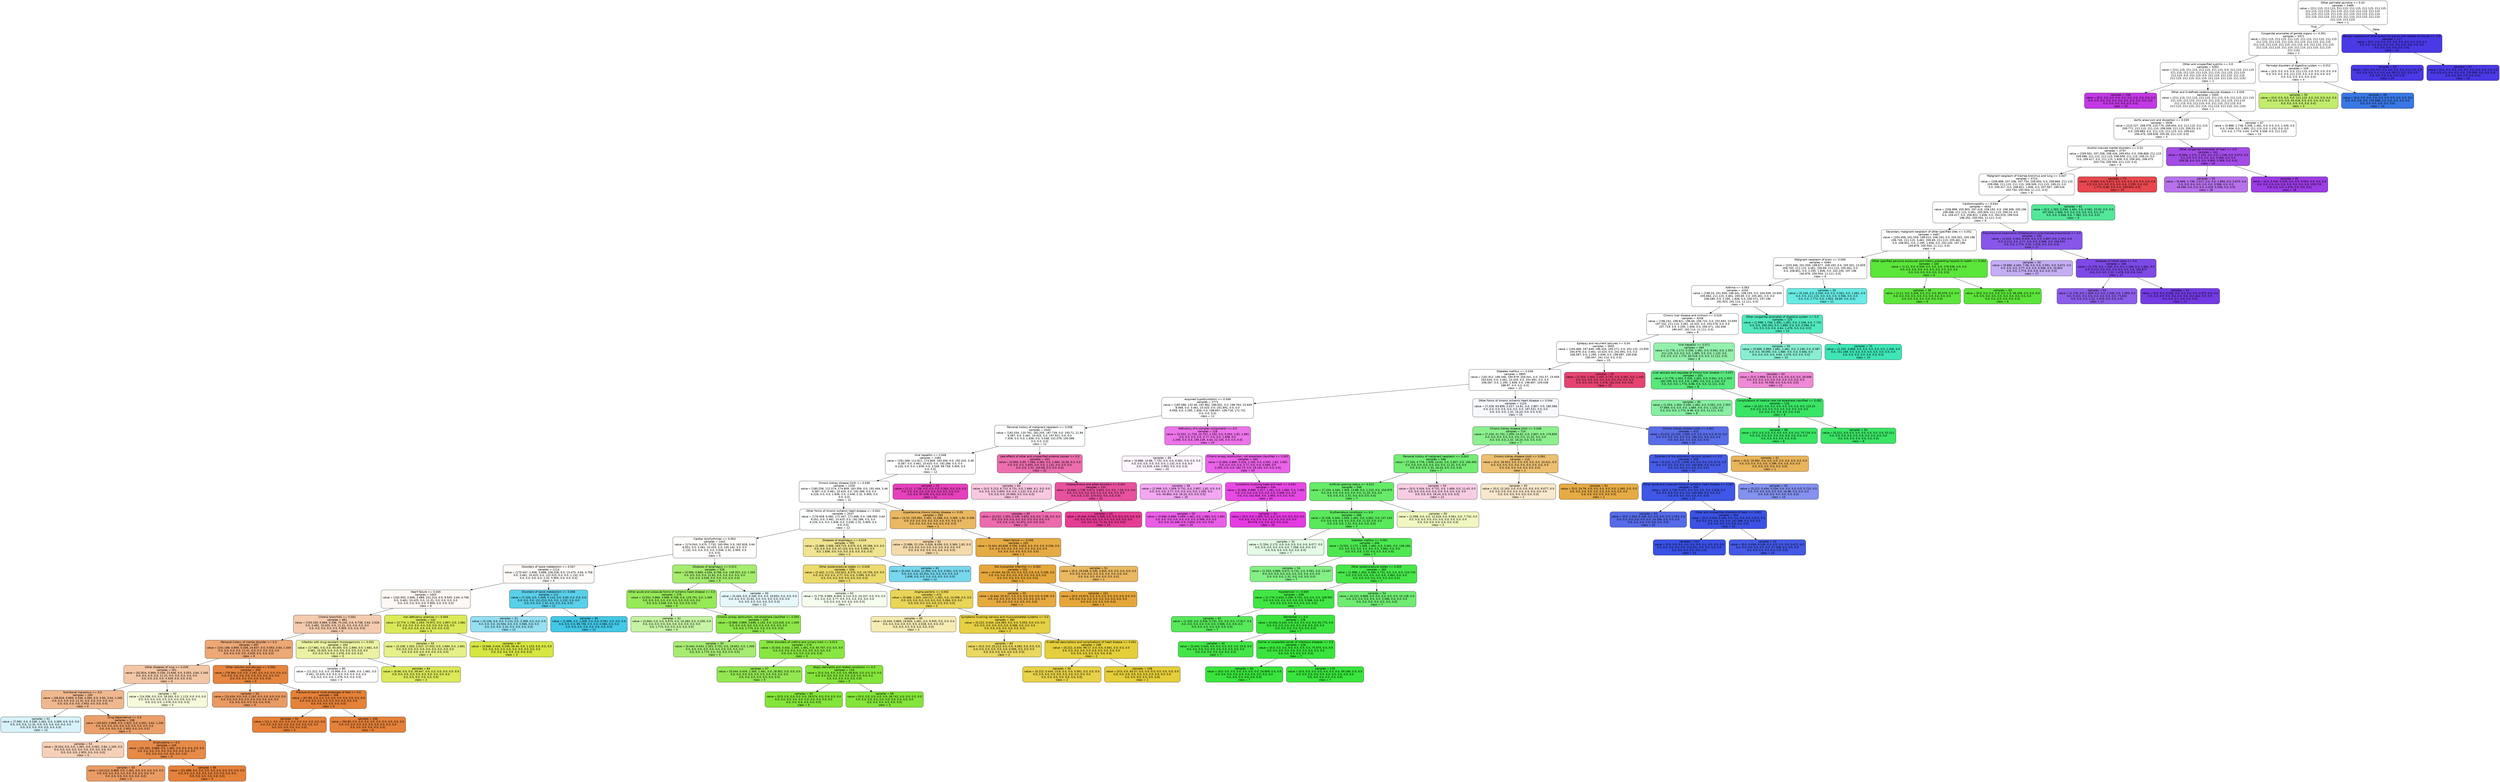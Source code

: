 digraph Tree {
node [shape=box, style="filled, rounded", color="black", fontname=helvetica] ;
edge [fontname=helvetica] ;
0 [label="Other perinatal jaundice <= 0.43\nsamples = 5489\nvalue = [211.115, 211.115, 211.115, 211.115, 211.115, 211.115\n211.115, 211.115, 211.115, 211.115, 211.115, 211.115\n211.115, 211.115, 211.115, 211.115, 211.115, 211.115\n211.115, 211.115, 211.115, 211.115, 211.115, 211.115\n211.115, 211.115]\nclass = 1", fillcolor="#ffffff"] ;
1 [label="Congenital anomalies of genital organs <= 0.001\nsamples = 5372\nvalue = [211.115, 211.115, 211.115, 211.115, 211.115, 211.115\n211.115, 211.115, 211.115, 211.115, 211.115, 211.115\n211.115, 211.115, 211.115, 211.115, 0.0, 211.115, 211.115\n211.115, 211.115, 211.115, 211.115, 211.115, 211.115\n211.115]\nclass = 1", fillcolor="#ffffff"] ;
0 -> 1 [labeldistance=2.5, labelangle=45, headlabel="True"] ;
2 [label="Other and unspecified syphilis <= 0.0\nsamples = 5263\nvalue = [211.115, 211.115, 211.115, 211.115, 0.0, 211.115, 211.115\n211.115, 211.115, 211.115, 211.115, 211.115, 211.115\n211.115, 0.0, 211.115, 0.0, 211.115, 211.115, 211.115\n211.115, 211.115, 211.115, 211.115, 211.115, 211.115]\nclass = 1", fillcolor="#ffffff"] ;
1 -> 2 ;
3 [label="samples = 258\nvalue = [0.0, 0.0, 0.0, 0.0, 0.0, 0.0, 0.0, 0.0, 0.0, 0.0\n0.0, 0.0, 0.0, 0.0, 0.0, 0.0, 0.0, 0.0, 0.0, 211.115\n0.0, 0.0, 0.0, 0.0, 0.0, 0.0]\nclass = 19", fillcolor="#c339e5"] ;
2 -> 3 ;
4 [label="Other and ill-defined cerebrovascular disease <= 0.026\nsamples = 5005\nvalue = [211.115, 211.115, 211.115, 211.115, 0.0, 211.115, 211.115\n211.115, 211.115, 211.115, 211.115, 211.115, 211.115\n211.115, 0.0, 211.115, 0.0, 211.115, 211.115, 0.0\n211.115, 211.115, 211.115, 211.115, 211.115, 211.115]\nclass = 1", fillcolor="#ffffff"] ;
2 -> 4 ;
5 [label="Aortic aneurysm and dissection <= 0.039\nsamples = 4938\nvalue = [210.227, 209.378, 210.779, 209.654, 0.0, 211.115, 211.115\n209.771, 211.115, 211.115, 208.509, 211.115, 209.23, 0.0\n0.0, 209.983, 0.0, 211.115, 211.115, 0.0, 209.341\n206.475, 209.639, 205.56, 211.115, 0.0]\nclass = 5", fillcolor="#ffffff"] ;
4 -> 5 ;
6 [label="Alcohol-induced mental disorders <= 0.02\nsamples = 4797\nvalue = [209.561, 207.206, 208.426, 209.654, 0.0, 208.869, 211.115\n209.098, 211.115, 211.115, 208.509, 211.115, 209.23, 0.0\n0.0, 209.417, 0.0, 211.115, 1.836, 0.0, 209.341, 206.475\n203.734, 200.004, 211.115, 0.0]\nclass = 8", fillcolor="#ffffff"] ;
5 -> 6 ;
7 [label="Malignant neoplasm of trachea bronchus and lung <= 0.047\nsamples = 4724\nvalue = [206.898, 207.206, 207.754, 209.654, 0.0, 208.869, 211.115\n209.098, 211.115, 211.115, 208.509, 211.115, 209.23, 0.0\n0.0, 209.417, 0.0, 208.821, 1.836, 0.0, 207.567, 199.516\n203.734, 200.004, 11.111, 0.0]\nclass = 8", fillcolor="#ffffff"] ;
6 -> 7 ;
8 [label="Cardiomyopathy <= 0.044\nsamples = 4643\nvalue = [206.898, 205.903, 207.418, 208.193, 0.0, 208.308, 200.196\n209.098, 211.115, 3.461, 205.903, 211.115, 209.23, 0.0\n0.0, 209.417, 0.0, 208.821, 1.836, 0.0, 204.019, 199.516\n196.352, 200.004, 11.111, 0.0]\nclass = 8", fillcolor="#ffffff"] ;
7 -> 8 ;
9 [label="Secondary malignant neoplasm of other specified sites <= 0.052\nsamples = 4487\nvalue = [204.456, 201.559, 199.013, 208.193, 0.0, 205.501, 200.196\n206.745, 211.115, 3.461, 200.69, 211.115, 205.461, 0.0\n0.0, 208.851, 0.0, 2.295, 1.836, 0.0, 202.245, 197.196\n194.876, 200.004, 11.111, 0.0]\nclass = 8", fillcolor="#ffffff"] ;
8 -> 9 ;
10 [label="Malignant neoplasm of brain <= 0.006\nsamples = 4384\nvalue = [203.346, 201.559, 198.677, 208.193, 0.0, 205.501, 23.659\n206.745, 211.115, 3.461, 200.69, 211.115, 205.461, 0.0\n0.0, 208.851, 0.0, 2.295, 1.836, 0.0, 202.245, 197.196\n194.876, 200.004, 11.111, 0.0]\nclass = 8", fillcolor="#ffffff"] ;
9 -> 10 ;
11 [label="Asthma <= 0.063\nsamples = 4334\nvalue = [198.24, 201.559, 198.341, 208.193, 0.0, 204.939, 23.659\n205.064, 211.115, 3.461, 200.69, 0.0, 205.461, 0.0, 0.0\n208.285, 0.0, 2.295, 1.836, 0.0, 200.471, 197.196\n191.923, 161.114, 11.111, 0.0]\nclass = 8", fillcolor="#ffffff"] ;
10 -> 11 ;
12 [label="Chronic liver disease and cirrhosis <= 0.029\nsamples = 4209\nvalue = [196.242, 199.821, 196.66, 206.732, 0.0, 202.693, 23.659\n197.332, 211.115, 3.461, 10.425, 0.0, 203.576, 0.0, 0.0\n207.719, 0.0, 2.295, 1.836, 0.0, 200.471, 192.556\n190.447, 161.114, 11.111, 0.0]\nclass = 8", fillcolor="#ffffff"] ;
11 -> 12 ;
13 [label="Epilepsy and recurrent seizures <= 0.04\nsamples = 3945\nvalue = [194.466, 197.649, 196.324, 205.271, 0.0, 202.132, 23.659\n194.979, 0.0, 3.461, 10.425, 0.0, 201.691, 0.0, 0.0\n206.587, 0.0, 2.295, 1.836, 0.0, 198.697, 109.038\n190.447, 161.114, 0.0, 0.0]\nclass = 15", fillcolor="#ffffff"] ;
12 -> 13 ;
14 [label="Diabetes mellitus <= 0.049\nsamples = 3895\nvalue = [192.912, 196.346, 194.979, 204.541, 0.0, 201.57, 23.659\n193.634, 0.0, 3.461, 10.425, 0.0, 201.691, 0.0, 0.0\n206.587, 0.0, 2.295, 1.836, 0.0, 198.697, 109.038\n188.97, 0.0, 0.0, 0.0]\nclass = 15", fillcolor="#ffffff"] ;
13 -> 14 ;
15 [label="Acquired hypothyroidism <= 0.048\nsamples = 2771\nvalue = [185.586, 132.49, 192.962, 189.931, 0.0, 198.763, 23.659\n8.068, 0.0, 3.461, 10.425, 0.0, 201.691, 0.0, 0.0\n9.056, 0.0, 2.295, 1.836, 0.0, 198.697, 106.718, 172.731\n0.0, 0.0, 0.0]\nclass = 12", fillcolor="#ffffff"] ;
14 -> 15 ;
16 [label="Personal history of malignant neoplasm <= 0.058\nsamples = 2545\nvalue = [182.034, 120.761, 182.205, 187.739, 0.0, 193.71, 21.84\n6.387, 0.0, 3.461, 10.425, 0.0, 197.921, 0.0, 0.0\n7.358, 0.0, 0.0, 1.836, 0.0, 3.548, 102.078, 150.586\n0.0, 0.0, 0.0]\nclass = 12", fillcolor="#feffff"] ;
15 -> 16 ;
17 [label="Viral hepatitis <= 0.048\nsamples = 2382\nvalue = [181.368, 113.811, 174.809, 183.356, 0.0, 192.025, 5.46\n6.387, 0.0, 3.461, 10.425, 0.0, 192.266, 0.0, 0.0\n6.226, 0.0, 0.0, 1.836, 0.0, 3.548, 99.758, 5.905, 0.0\n0.0, 0.0]\nclass = 12", fillcolor="#ffffff"] ;
16 -> 17 ;
18 [label="Chronic kidney disease (ckd) <= 0.036\nsamples = 2330\nvalue = [180.258, 112.074, 174.809, 183.356, 0.0, 191.464, 5.46\n6.387, 0.0, 3.461, 10.425, 0.0, 192.266, 0.0, 0.0\n6.226, 0.0, 0.0, 1.836, 0.0, 3.548, 2.32, 5.905, 0.0\n0.0, 0.0]\nclass = 12", fillcolor="#ffffff"] ;
17 -> 18 ;
19 [label="Other forms of chronic ischemic heart disease <= 0.042\nsamples = 2037\nvalue = [176.928, 6.082, 171.447, 171.668, 0.0, 188.095, 3.64\n6.051, 0.0, 3.461, 10.425, 0.0, 192.266, 0.0, 0.0\n6.226, 0.0, 0.0, 1.836, 0.0, 3.548, 2.32, 5.905, 0.0\n0.0, 0.0]\nclass = 12", fillcolor="#feffff"] ;
18 -> 19 ;
20 [label="Cardiac dysrhythmias <= 0.063\nsamples = 1442\nvalue = [174.043, 3.475, 7.732, 165.094, 0.0, 162.828, 3.64\n6.051, 0.0, 3.461, 10.425, 0.0, 145.142, 0.0, 0.0\n1.132, 0.0, 0.0, 0.0, 0.0, 3.548, 2.32, 5.905, 0.0\n0.0, 0.0]\nclass = 0", fillcolor="#fffdfc"] ;
19 -> 20 ;
21 [label="Disorders of lipoid metabolism <= 0.047\nsamples = 1114\nvalue = [170.047, 2.606, 3.698, 156.328, 0.0, 13.475, 3.64, 4.706\n0.0, 3.461, 10.425, 0.0, 122.522, 0.0, 0.0, 1.132, 0.0\n0.0, 0.0, 0.0, 0.0, 2.32, 5.905, 0.0, 0.0, 0.0]\nclass = 0", fillcolor="#fefaf7"] ;
20 -> 21 ;
22 [label="Heart failure <= 0.045\nsamples = 1003\nvalue = [162.943, 2.606, 2.689, 151.214, 0.0, 9.545, 3.64, 4.706\n0.0, 3.461, 10.425, 0.0, 11.31, 0.0, 0.0, 0.0, 0.0\n0.0, 0.0, 0.0, 0.0, 0.0, 5.905, 0.0, 0.0, 0.0]\nclass = 0", fillcolor="#fef8f4"] ;
21 -> 22 ;
23 [label="Chronic bronchitis <= 0.002\nsamples = 861\nvalue = [159.169, 0.869, 0.336, 75.242, 0.0, 6.738, 3.64, 3.026\n0.0, 3.461, 10.425, 0.0, 11.31, 0.0, 0.0, 0.0, 0.0\n0.0, 0.0, 0.0, 0.0, 0.0, 5.905, 0.0, 0.0, 0.0]\nclass = 0", fillcolor="#f4cbae"] ;
22 -> 23 ;
24 [label="Personal history of mental disorder <= 0.0\nsamples = 697\nvalue = [141.188, 0.869, 0.336, 24.837, 0.0, 5.053, 3.64, 1.345\n0.0, 0.0, 0.0, 0.0, 11.31, 0.0, 0.0, 0.0, 0.0, 0.0\n0.0, 0.0, 0.0, 0.0, 4.429, 0.0, 0.0, 0.0]\nclass = 0", fillcolor="#eda876"] ;
23 -> 24 ;
25 [label="Other diseases of lung <= 0.039\nsamples = 341\nvalue = [62.824, 0.869, 0.336, 22.646, 0.0, 5.053, 3.64, 1.345\n0.0, 0.0, 0.0, 0.0, 11.31, 0.0, 0.0, 0.0, 0.0, 0.0\n0.0, 0.0, 0.0, 0.0, 4.429, 0.0, 0.0, 0.0]\nclass = 0", fillcolor="#f3c7a6"] ;
24 -> 25 ;
26 [label="Nutritional marasmus <= 0.0\nsamples = 249\nvalue = [48.616, 0.869, 0.336, 4.383, 0.0, 3.93, 3.64, 1.345\n0.0, 0.0, 0.0, 0.0, 11.31, 0.0, 0.0, 0.0, 0.0, 0.0\n0.0, 0.0, 0.0, 0.0, 2.953, 0.0, 0.0, 0.0]\nclass = 0", fillcolor="#f0b88f"] ;
25 -> 26 ;
27 [label="samples = 51\nvalue = [7.992, 0.0, 0.336, 1.461, 0.0, 3.369, 0.0, 0.0, 0.0\n0.0, 0.0, 0.0, 11.31, 0.0, 0.0, 0.0, 0.0, 0.0, 0.0\n0.0, 0.0, 0.0, 0.0, 0.0, 0.0, 0.0]\nclass = 12", fillcolor="#d7f3fa"] ;
26 -> 27 ;
28 [label="Drug dependence <= 0.0\nsamples = 198\nvalue = [40.625, 0.869, 0.0, 2.922, 0.0, 0.561, 3.64, 1.345\n0.0, 0.0, 0.0, 0.0, 0.0, 0.0, 0.0, 0.0, 0.0, 0.0\n0.0, 0.0, 0.0, 0.0, 2.953, 0.0, 0.0, 0.0]\nclass = 0", fillcolor="#eba06a"] ;
26 -> 28 ;
29 [label="samples = 53\nvalue = [9.324, 0.0, 0.0, 1.461, 0.0, 0.561, 3.64, 1.345, 0.0\n0.0, 0.0, 0.0, 0.0, 0.0, 0.0, 0.0, 0.0, 0.0, 0.0\n0.0, 0.0, 0.0, 2.953, 0.0, 0.0, 0.0]\nclass = 0", fillcolor="#f6d1b7"] ;
28 -> 29 ;
30 [label="Emphysema <= 0.0\nsamples = 145\nvalue = [31.301, 0.869, 0.0, 1.461, 0.0, 0.0, 0.0, 0.0, 0.0\n0.0, 0.0, 0.0, 0.0, 0.0, 0.0, 0.0, 0.0, 0.0, 0.0\n0.0, 0.0, 0.0, 0.0, 0.0, 0.0, 0.0]\nclass = 0", fillcolor="#e78a47"] ;
28 -> 30 ;
31 [label="samples = 50\nvalue = [10.212, 0.869, 0.0, 1.461, 0.0, 0.0, 0.0, 0.0, 0.0\n0.0, 0.0, 0.0, 0.0, 0.0, 0.0, 0.0, 0.0, 0.0, 0.0\n0.0, 0.0, 0.0, 0.0, 0.0, 0.0, 0.0]\nclass = 0", fillcolor="#ea9b63"] ;
30 -> 31 ;
32 [label="samples = 95\nvalue = [21.089, 0.0, 0.0, 0.0, 0.0, 0.0, 0.0, 0.0, 0.0, 0.0\n0.0, 0.0, 0.0, 0.0, 0.0, 0.0, 0.0, 0.0, 0.0, 0.0\n0.0, 0.0, 0.0, 0.0, 0.0, 0.0]\nclass = 0", fillcolor="#e58139"] ;
30 -> 32 ;
33 [label="samples = 92\nvalue = [14.208, 0.0, 0.0, 18.263, 0.0, 1.123, 0.0, 0.0, 0.0\n0.0, 0.0, 0.0, 0.0, 0.0, 0.0, 0.0, 0.0, 0.0, 0.0\n0.0, 0.0, 0.0, 1.476, 0.0, 0.0, 0.0]\nclass = 3", fillcolor="#f7fad9"] ;
25 -> 33 ;
34 [label="Other cellulitis and abscess <= 0.002\nsamples = 356\nvalue = [78.364, 0.0, 0.0, 2.192, 0.0, 0.0, 0.0, 0.0, 0.0\n0.0, 0.0, 0.0, 0.0, 0.0, 0.0, 0.0, 0.0, 0.0, 0.0\n0.0, 0.0, 0.0, 0.0, 0.0, 0.0, 0.0]\nclass = 0", fillcolor="#e6853f"] ;
24 -> 34 ;
35 [label="samples = 50\nvalue = [10.434, 0.0, 0.0, 2.192, 0.0, 0.0, 0.0, 0.0, 0.0\n0.0, 0.0, 0.0, 0.0, 0.0, 0.0, 0.0, 0.0, 0.0, 0.0\n0.0, 0.0, 0.0, 0.0, 0.0, 0.0, 0.0]\nclass = 0", fillcolor="#ea9b63"] ;
34 -> 35 ;
36 [label="Fracture of one or more phalanges of foot <= 0.0\nsamples = 306\nvalue = [67.93, 0.0, 0.0, 0.0, 0.0, 0.0, 0.0, 0.0, 0.0, 0.0\n0.0, 0.0, 0.0, 0.0, 0.0, 0.0, 0.0, 0.0, 0.0, 0.0\n0.0, 0.0, 0.0, 0.0, 0.0, 0.0]\nclass = 0", fillcolor="#e58139"] ;
34 -> 36 ;
37 [label="samples = 50\nvalue = [11.1, 0.0, 0.0, 0.0, 0.0, 0.0, 0.0, 0.0, 0.0, 0.0\n0.0, 0.0, 0.0, 0.0, 0.0, 0.0, 0.0, 0.0, 0.0, 0.0\n0.0, 0.0, 0.0, 0.0, 0.0, 0.0]\nclass = 0", fillcolor="#e58139"] ;
36 -> 37 ;
38 [label="samples = 256\nvalue = [56.83, 0.0, 0.0, 0.0, 0.0, 0.0, 0.0, 0.0, 0.0, 0.0\n0.0, 0.0, 0.0, 0.0, 0.0, 0.0, 0.0, 0.0, 0.0, 0.0\n0.0, 0.0, 0.0, 0.0, 0.0, 0.0]\nclass = 0", fillcolor="#e58139"] ;
36 -> 38 ;
39 [label="Infection with drug-resistant microorganisms <= 0.002\nsamples = 164\nvalue = [17.981, 0.0, 0.0, 50.405, 0.0, 1.684, 0.0, 1.681, 0.0\n3.461, 10.425, 0.0, 0.0, 0.0, 0.0, 0.0, 0.0, 0.0\n0.0, 0.0, 0.0, 0.0, 1.476, 0.0, 0.0, 0.0]\nclass = 3", fillcolor="#ebf3a2"] ;
23 -> 39 ;
40 [label="samples = 80\nvalue = [11.322, 0.0, 0.0, 10.958, 0.0, 1.684, 0.0, 1.681, 0.0\n3.461, 10.425, 0.0, 0.0, 0.0, 0.0, 0.0, 0.0, 0.0\n0.0, 0.0, 0.0, 0.0, 1.476, 0.0, 0.0, 0.0]\nclass = 0", fillcolor="#fffdfd"] ;
39 -> 40 ;
41 [label="samples = 84\nvalue = [6.66, 0.0, 0.0, 39.447, 0.0, 0.0, 0.0, 0.0, 0.0, 0.0\n0.0, 0.0, 0.0, 0.0, 0.0, 0.0, 0.0, 0.0, 0.0, 0.0\n0.0, 0.0, 0.0, 0.0, 0.0, 0.0]\nclass = 3", fillcolor="#dbe95a"] ;
39 -> 41 ;
42 [label="Iron deficiency anemias <= 0.004\nsamples = 142\nvalue = [3.774, 1.738, 2.353, 75.972, 0.0, 2.807, 0.0, 1.681\n0.0, 0.0, 0.0, 0.0, 0.0, 0.0, 0.0, 0.0, 0.0, 0.0\n0.0, 0.0, 0.0, 0.0, 0.0, 0.0, 0.0, 0.0]\nclass = 3", fillcolor="#dae956"] ;
22 -> 42 ;
43 [label="samples = 55\nvalue = [3.108, 1.303, 2.017, 17.532, 0.0, 1.684, 0.0, 1.681\n0.0, 0.0, 0.0, 0.0, 0.0, 0.0, 0.0, 0.0, 0.0, 0.0\n0.0, 0.0, 0.0, 0.0, 0.0, 0.0, 0.0, 0.0]\nclass = 3", fillcolor="#e5f089"] ;
42 -> 43 ;
44 [label="samples = 87\nvalue = [0.666, 0.434, 0.336, 58.44, 0.0, 1.123, 0.0, 0.0, 0.0\n0.0, 0.0, 0.0, 0.0, 0.0, 0.0, 0.0, 0.0, 0.0, 0.0\n0.0, 0.0, 0.0, 0.0, 0.0, 0.0, 0.0]\nclass = 3", fillcolor="#d6e641"] ;
42 -> 44 ;
45 [label="Disorders of lipoid metabolism <= 0.066\nsamples = 111\nvalue = [7.104, 0.0, 1.009, 5.114, 0.0, 3.93, 0.0, 0.0, 0.0\n0.0, 0.0, 0.0, 111.213, 0.0, 0.0, 1.132, 0.0, 0.0\n0.0, 0.0, 0.0, 2.32, 0.0, 0.0, 0.0, 0.0]\nclass = 12", fillcolor="#5acfe9"] ;
21 -> 45 ;
46 [label="samples = 51\nvalue = [5.106, 0.0, 0.0, 5.114, 0.0, 3.369, 0.0, 0.0, 0.0\n0.0, 0.0, 0.0, 24.504, 0.0, 0.0, 0.566, 0.0, 0.0\n0.0, 0.0, 0.0, 2.32, 0.0, 0.0, 0.0, 0.0]\nclass = 12", fillcolor="#94e0f1"] ;
45 -> 46 ;
47 [label="samples = 60\nvalue = [1.998, 0.0, 1.009, 0.0, 0.0, 0.561, 0.0, 0.0, 0.0\n0.0, 0.0, 0.0, 86.708, 0.0, 0.0, 0.566, 0.0, 0.0\n0.0, 0.0, 0.0, 0.0, 0.0, 0.0, 0.0, 0.0]\nclass = 12", fillcolor="#42c8e6"] ;
45 -> 47 ;
48 [label="Diseases of esophagus <= 0.013\nsamples = 328\nvalue = [3.996, 0.869, 4.034, 8.766, 0.0, 149.353, 0.0, 1.345\n0.0, 0.0, 0.0, 0.0, 22.62, 0.0, 0.0, 0.0, 0.0, 0.0\n0.0, 0.0, 3.548, 0.0, 0.0, 0.0, 0.0, 0.0]\nclass = 5", fillcolor="#a4ec6d"] ;
20 -> 48 ;
49 [label="Other acute and subacute forms of ischemic heart disease <= 0.0\nsamples = 278\nvalue = [3.552, 0.869, 3.698, 8.766, 0.0, 129.701, 0.0, 1.345\n0.0, 0.0, 0.0, 0.0, 0.0, 0.0, 0.0, 0.0, 0.0, 0.0\n0.0, 0.0, 3.548, 0.0, 0.0, 0.0, 0.0, 0.0]\nclass = 5", fillcolor="#96e957"] ;
48 -> 49 ;
50 [label="samples = 52\nvalue = [2.664, 0.0, 0.0, 6.575, 0.0, 16.283, 0.0, 0.336, 0.0\n0.0, 0.0, 0.0, 0.0, 0.0, 0.0, 0.0, 0.0, 0.0, 0.0\n0.0, 1.774, 0.0, 0.0, 0.0, 0.0, 0.0]\nclass = 5", fillcolor="#c6f3a4"] ;
49 -> 50 ;
51 [label="Chronic airway obstruction, not elsewhere classified <= 0.004\nsamples = 226\nvalue = [0.888, 0.869, 3.698, 2.192, 0.0, 113.418, 0.0, 1.009\n0.0, 0.0, 0.0, 0.0, 0.0, 0.0, 0.0, 0.0, 0.0, 0.0\n0.0, 0.0, 1.774, 0.0, 0.0, 0.0, 0.0, 0.0]\nclass = 5", fillcolor="#8ee74a"] ;
49 -> 51 ;
52 [label="samples = 50\nvalue = [0.444, 0.434, 2.353, 0.731, 0.0, 19.652, 0.0, 1.009\n0.0, 0.0, 0.0, 0.0, 0.0, 0.0, 0.0, 0.0, 0.0, 0.0\n0.0, 0.0, 1.774, 0.0, 0.0, 0.0, 0.0, 0.0]\nclass = 5", fillcolor="#a6ec71"] ;
51 -> 52 ;
53 [label="Other disorders of urethra and urinary tract <= 0.013\nsamples = 176\nvalue = [0.444, 0.434, 1.345, 1.461, 0.0, 93.767, 0.0, 0.0, 0.0\n0.0, 0.0, 0.0, 0.0, 0.0, 0.0, 0.0, 0.0, 0.0, 0.0\n0.0, 0.0, 0.0, 0.0, 0.0, 0.0, 0.0]\nclass = 5", fillcolor="#88e641"] ;
51 -> 53 ;
54 [label="samples = 57\nvalue = [0.444, 0.434, 1.345, 1.461, 0.0, 26.951, 0.0, 0.0, 0.0\n0.0, 0.0, 0.0, 0.0, 0.0, 0.0, 0.0, 0.0, 0.0, 0.0\n0.0, 0.0, 0.0, 0.0, 0.0, 0.0, 0.0]\nclass = 5", fillcolor="#93e852"] ;
53 -> 54 ;
55 [label="Atopic dermatitis and related conditions <= 0.0\nsamples = 119\nvalue = [0.0, 0.0, 0.0, 0.0, 0.0, 66.816, 0.0, 0.0, 0.0, 0.0\n0.0, 0.0, 0.0, 0.0, 0.0, 0.0, 0.0, 0.0, 0.0, 0.0\n0.0, 0.0, 0.0, 0.0, 0.0, 0.0]\nclass = 5", fillcolor="#83e539"] ;
53 -> 55 ;
56 [label="samples = 50\nvalue = [0.0, 0.0, 0.0, 0.0, 0.0, 28.074, 0.0, 0.0, 0.0, 0.0\n0.0, 0.0, 0.0, 0.0, 0.0, 0.0, 0.0, 0.0, 0.0, 0.0\n0.0, 0.0, 0.0, 0.0, 0.0, 0.0]\nclass = 5", fillcolor="#83e539"] ;
55 -> 56 ;
57 [label="samples = 69\nvalue = [0.0, 0.0, 0.0, 0.0, 0.0, 38.742, 0.0, 0.0, 0.0, 0.0\n0.0, 0.0, 0.0, 0.0, 0.0, 0.0, 0.0, 0.0, 0.0, 0.0\n0.0, 0.0, 0.0, 0.0, 0.0, 0.0]\nclass = 5", fillcolor="#83e539"] ;
55 -> 57 ;
58 [label="samples = 50\nvalue = [0.444, 0.0, 0.336, 0.0, 0.0, 19.652, 0.0, 0.0, 0.0\n0.0, 0.0, 0.0, 22.62, 0.0, 0.0, 0.0, 0.0, 0.0, 0.0\n0.0, 0.0, 0.0, 0.0, 0.0, 0.0, 0.0]\nclass = 12", fillcolor="#e6f8fc"] ;
48 -> 58 ;
59 [label="Diseases of esophagus <= 0.019\nsamples = 595\nvalue = [2.886, 2.606, 163.715, 6.575, 0.0, 25.266, 0.0, 0.0\n0.0, 0.0, 0.0, 0.0, 47.124, 0.0, 0.0, 5.094, 0.0\n0.0, 1.836, 0.0, 0.0, 0.0, 0.0, 0.0, 0.0, 0.0]\nclass = 2", fillcolor="#f0e490"] ;
19 -> 59 ;
60 [label="Other postprocedural states <= 0.028\nsamples = 534\nvalue = [2.442, 2.172, 152.622, 6.575, 0.0, 24.705, 0.0, 0.0\n0.0, 0.0, 0.0, 0.0, 3.77, 0.0, 0.0, 5.094, 0.0, 0.0\n0.0, 0.0, 0.0, 0.0, 0.0, 0.0, 0.0, 0.0]\nclass = 2", fillcolor="#ecdb6c"] ;
59 -> 60 ;
61 [label="samples = 62\nvalue = [1.776, 0.869, 8.404, 5.114, 0.0, 10.107, 0.0, 0.0, 0.0\n0.0, 0.0, 0.0, 3.77, 0.0, 0.0, 0.0, 0.0, 0.0, 0.0\n0.0, 0.0, 0.0, 0.0, 0.0, 0.0, 0.0]\nclass = 5", fillcolor="#f5fdef"] ;
60 -> 61 ;
62 [label="Angina pectoris <= 0.002\nsamples = 472\nvalue = [0.666, 1.303, 144.217, 1.461, 0.0, 14.598, 0.0, 0.0\n0.0, 0.0, 0.0, 0.0, 0.0, 0.0, 0.0, 5.094, 0.0, 0.0\n0.0, 0.0, 0.0, 0.0, 0.0, 0.0, 0.0, 0.0]\nclass = 2", fillcolor="#e9d557"] ;
60 -> 62 ;
63 [label="samples = 90\nvalue = [0.444, 0.869, 19.834, 1.461, 0.0, 9.545, 0.0, 0.0, 0.0\n0.0, 0.0, 0.0, 0.0, 0.0, 0.0, 4.528, 0.0, 0.0, 0.0\n0.0, 0.0, 0.0, 0.0, 0.0, 0.0, 0.0]\nclass = 2", fillcolor="#f5ecb4"] ;
62 -> 63 ;
64 [label="Symptoms involving nervous and musculoskeletal systems <= 0.0\nsamples = 382\nvalue = [0.222, 0.434, 124.383, 0.0, 0.0, 5.053, 0.0, 0.0, 0.0\n0.0, 0.0, 0.0, 0.0, 0.0, 0.0, 0.566, 0.0, 0.0, 0.0\n0.0, 0.0, 0.0, 0.0, 0.0, 0.0, 0.0]\nclass = 2", fillcolor="#e6d043"] ;
62 -> 64 ;
65 [label="samples = 84\nvalue = [0.0, 0.0, 25.213, 0.0, 0.0, 4.492, 0.0, 0.0, 0.0\n0.0, 0.0, 0.0, 0.0, 0.0, 0.0, 0.566, 0.0, 0.0, 0.0\n0.0, 0.0, 0.0, 0.0, 0.0, 0.0, 0.0]\nclass = 2", fillcolor="#ead860"] ;
64 -> 65 ;
66 [label="Ill-defined descriptions and complications of heart disease <= 0.001\nsamples = 298\nvalue = [0.222, 0.434, 99.17, 0.0, 0.0, 0.561, 0.0, 0.0, 0.0\n0.0, 0.0, 0.0, 0.0, 0.0, 0.0, 0.0, 0.0, 0.0, 0.0\n0.0, 0.0, 0.0, 0.0, 0.0, 0.0, 0.0]\nclass = 2", fillcolor="#e5cf3b"] ;
64 -> 66 ;
67 [label="samples = 50\nvalue = [0.222, 0.434, 15.8, 0.0, 0.0, 0.561, 0.0, 0.0, 0.0\n0.0, 0.0, 0.0, 0.0, 0.0, 0.0, 0.0, 0.0, 0.0, 0.0\n0.0, 0.0, 0.0, 0.0, 0.0, 0.0, 0.0]\nclass = 2", fillcolor="#e7d248"] ;
66 -> 67 ;
68 [label="samples = 248\nvalue = [0.0, 0.0, 83.37, 0.0, 0.0, 0.0, 0.0, 0.0, 0.0, 0.0\n0.0, 0.0, 0.0, 0.0, 0.0, 0.0, 0.0, 0.0, 0.0, 0.0\n0.0, 0.0, 0.0, 0.0, 0.0, 0.0]\nclass = 2", fillcolor="#e5ce39"] ;
66 -> 68 ;
69 [label="samples = 61\nvalue = [0.444, 0.434, 11.094, 0.0, 0.0, 0.561, 0.0, 0.0, 0.0\n0.0, 0.0, 0.0, 43.354, 0.0, 0.0, 0.0, 0.0, 0.0\n1.836, 0.0, 0.0, 0.0, 0.0, 0.0, 0.0, 0.0]\nclass = 12", fillcolor="#76d7ed"] ;
59 -> 69 ;
70 [label="Hypertensive chronic kidney disease <= 0.05\nsamples = 293\nvalue = [3.33, 105.992, 3.362, 11.688, 0.0, 3.369, 1.82, 0.336\n0.0, 0.0, 0.0, 0.0, 0.0, 0.0, 0.0, 0.0, 0.0, 0.0\n0.0, 0.0, 0.0, 0.0, 0.0, 0.0, 0.0, 0.0]\nclass = 1", fillcolor="#eab861"] ;
18 -> 70 ;
71 [label="samples = 91\nvalue = [2.886, 22.154, 3.026, 8.036, 0.0, 3.369, 1.82, 0.0\n0.0, 0.0, 0.0, 0.0, 0.0, 0.0, 0.0, 0.0, 0.0, 0.0\n0.0, 0.0, 0.0, 0.0, 0.0, 0.0, 0.0, 0.0]\nclass = 1", fillcolor="#f4d9ab"] ;
70 -> 71 ;
72 [label="Heart failure <= 0.056\nsamples = 202\nvalue = [0.444, 83.838, 0.336, 3.653, 0.0, 0.0, 0.0, 0.336, 0.0\n0.0, 0.0, 0.0, 0.0, 0.0, 0.0, 0.0, 0.0, 0.0, 0.0\n0.0, 0.0, 0.0, 0.0, 0.0, 0.0, 0.0]\nclass = 1", fillcolor="#e6ab44"] ;
70 -> 72 ;
73 [label="Old myocardial infarction <= 0.002\nsamples = 151\nvalue = [0.444, 64.29, 0.0, 0.0, 0.0, 0.0, 0.0, 0.336, 0.0\n0.0, 0.0, 0.0, 0.0, 0.0, 0.0, 0.0, 0.0, 0.0, 0.0\n0.0, 0.0, 0.0, 0.0, 0.0, 0.0, 0.0]\nclass = 1", fillcolor="#e5a73b"] ;
72 -> 73 ;
74 [label="samples = 50\nvalue = [0.444, 20.417, 0.0, 0.0, 0.0, 0.0, 0.0, 0.336, 0.0\n0.0, 0.0, 0.0, 0.0, 0.0, 0.0, 0.0, 0.0, 0.0, 0.0\n0.0, 0.0, 0.0, 0.0, 0.0, 0.0, 0.0]\nclass = 1", fillcolor="#e6a940"] ;
73 -> 74 ;
75 [label="samples = 101\nvalue = [0.0, 43.874, 0.0, 0.0, 0.0, 0.0, 0.0, 0.0, 0.0, 0.0\n0.0, 0.0, 0.0, 0.0, 0.0, 0.0, 0.0, 0.0, 0.0, 0.0\n0.0, 0.0, 0.0, 0.0, 0.0, 0.0]\nclass = 1", fillcolor="#e5a639"] ;
73 -> 75 ;
76 [label="samples = 51\nvalue = [0.0, 19.548, 0.336, 3.653, 0.0, 0.0, 0.0, 0.0, 0.0\n0.0, 0.0, 0.0, 0.0, 0.0, 0.0, 0.0, 0.0, 0.0, 0.0\n0.0, 0.0, 0.0, 0.0, 0.0, 0.0, 0.0]\nclass = 1", fillcolor="#eab861"] ;
72 -> 76 ;
77 [label="samples = 52\nvalue = [1.11, 1.738, 0.0, 0.0, 0.0, 0.561, 0.0, 0.0, 0.0\n0.0, 0.0, 0.0, 0.0, 0.0, 0.0, 0.0, 0.0, 0.0, 0.0\n0.0, 0.0, 97.438, 0.0, 0.0, 0.0, 0.0]\nclass = 21", fillcolor="#e640bc"] ;
17 -> 77 ;
78 [label="Late effects of other and unspecified external causes <= 0.0\nsamples = 163\nvalue = [0.666, 6.95, 7.396, 4.383, 0.0, 1.684, 16.38, 0.0, 0.0\n0.0, 0.0, 0.0, 5.655, 0.0, 0.0, 1.132, 0.0, 0.0, 0.0\n0.0, 0.0, 2.32, 144.68, 0.0, 0.0, 0.0]\nclass = 22", fillcolor="#ec6eaf"] ;
16 -> 78 ;
79 [label="samples = 60\nvalue = [0.0, 5.213, 6.723, 0.731, 0.0, 1.684, 9.1, 0.0, 0.0\n0.0, 0.0, 0.0, 5.655, 0.0, 0.0, 1.132, 0.0, 0.0, 0.0\n0.0, 0.0, 0.0, 20.669, 0.0, 0.0, 0.0]\nclass = 22", fillcolor="#f8c8e1"] ;
78 -> 79 ;
80 [label="Osteoarthrosis and allied disorders <= 0.001\nsamples = 103\nvalue = [0.666, 1.738, 0.672, 3.653, 0.0, 0.0, 7.28, 0.0, 0.0\n0.0, 0.0, 0.0, 0.0, 0.0, 0.0, 0.0, 0.0, 0.0, 0.0\n0.0, 0.0, 2.32, 124.012, 0.0, 0.0, 0.0]\nclass = 22", fillcolor="#e8519f"] ;
78 -> 80 ;
81 [label="samples = 50\nvalue = [0.222, 1.303, 0.336, 3.653, 0.0, 0.0, 7.28, 0.0, 0.0\n0.0, 0.0, 0.0, 0.0, 0.0, 0.0, 0.0, 0.0, 0.0, 0.0\n0.0, 0.0, 2.32, 51.672, 0.0, 0.0, 0.0]\nclass = 22", fillcolor="#ec6bae"] ;
80 -> 81 ;
82 [label="samples = 53\nvalue = [0.444, 0.434, 0.336, 0.0, 0.0, 0.0, 0.0, 0.0, 0.0\n0.0, 0.0, 0.0, 0.0, 0.0, 0.0, 0.0, 0.0, 0.0, 0.0\n0.0, 0.0, 0.0, 72.34, 0.0, 0.0, 0.0]\nclass = 22", fillcolor="#e53c94"] ;
80 -> 82 ;
83 [label="Deficiency of b-complex components <= 0.0\nsamples = 226\nvalue = [3.552, 11.729, 10.757, 2.192, 0.0, 5.053, 1.82, 1.681\n0.0, 0.0, 0.0, 0.0, 3.77, 0.0, 0.0, 1.698, 0.0\n2.295, 0.0, 0.0, 195.149, 4.64, 22.145, 0.0, 0.0, 0.0]\nclass = 20", fillcolor="#ed73ea"] ;
15 -> 83 ;
84 [label="samples = 66\nvalue = [0.888, 10.86, 7.732, 0.0, 0.0, 0.561, 0.0, 0.0, 0.0\n0.0, 0.0, 0.0, 0.0, 0.0, 0.0, 1.132, 0.0, 0.0, 0.0\n0.0, 12.419, 4.64, 2.953, 0.0, 0.0, 0.0]\nclass = 20", fillcolor="#fef5fe"] ;
83 -> 84 ;
85 [label="Chronic airway obstruction, not elsewhere classified <= 0.003\nsamples = 160\nvalue = [2.664, 0.869, 3.026, 2.192, 0.0, 4.492, 1.82, 1.681\n0.0, 0.0, 0.0, 0.0, 3.77, 0.0, 0.0, 0.566, 0.0\n2.295, 0.0, 0.0, 182.73, 0.0, 19.192, 0.0, 0.0, 0.0]\nclass = 20", fillcolor="#ea62e8"] ;
83 -> 85 ;
86 [label="samples = 56\nvalue = [1.998, 0.0, 1.009, 0.731, 0.0, 2.807, 1.82, 0.0, 0.0\n0.0, 0.0, 0.0, 3.77, 0.0, 0.0, 0.0, 0.0, 2.295, 0.0\n0.0, 40.804, 0.0, 16.24, 0.0, 0.0, 0.0]\nclass = 20", fillcolor="#f3a7f2"] ;
85 -> 86 ;
87 [label="Symptoms involving head and neck <= 0.001\nsamples = 104\nvalue = [0.666, 0.869, 2.017, 1.461, 0.0, 1.684, 0.0, 1.681\n0.0, 0.0, 0.0, 0.0, 0.0, 0.0, 0.0, 0.566, 0.0, 0.0\n0.0, 0.0, 141.926, 0.0, 2.953, 0.0, 0.0, 0.0]\nclass = 20", fillcolor="#e749e4"] ;
85 -> 87 ;
88 [label="samples = 50\nvalue = [0.666, 0.869, 1.009, 1.461, 0.0, 1.684, 0.0, 1.681\n0.0, 0.0, 0.0, 0.0, 0.0, 0.0, 0.0, 0.566, 0.0, 0.0\n0.0, 0.0, 51.448, 0.0, 2.953, 0.0, 0.0, 0.0]\nclass = 20", fillcolor="#ea5de7"] ;
87 -> 88 ;
89 [label="samples = 54\nvalue = [0.0, 0.0, 1.009, 0.0, 0.0, 0.0, 0.0, 0.0, 0.0, 0.0\n0.0, 0.0, 0.0, 0.0, 0.0, 0.0, 0.0, 0.0, 0.0, 0.0\n90.478, 0.0, 0.0, 0.0, 0.0, 0.0]\nclass = 20", fillcolor="#e53be2"] ;
87 -> 89 ;
90 [label="Other forms of chronic ischemic heart disease <= 0.044\nsamples = 1124\nvalue = [7.326, 63.856, 2.017, 14.61, 0.0, 2.807, 0.0, 185.566\n0.0, 0.0, 0.0, 0.0, 0.0, 0.0, 0.0, 197.532, 0.0, 0.0\n0.0, 0.0, 0.0, 2.32, 16.24, 0.0, 0.0, 0.0]\nclass = 15", fillcolor="#f7f8fe"] ;
14 -> 90 ;
91 [label="Chronic kidney disease (ckd) <= 0.038\nsamples = 714\nvalue = [7.104, 41.702, 1.009, 14.61, 0.0, 2.807, 0.0, 176.826\n0.0, 0.0, 0.0, 0.0, 0.0, 0.0, 0.0, 11.32, 0.0, 0.0\n0.0, 0.0, 0.0, 2.32, 16.24, 0.0, 0.0, 0.0]\nclass = 7", fillcolor="#8cf08e"] ;
90 -> 91 ;
92 [label="Personal history of malignant neoplasm <= 0.043\nsamples = 598\nvalue = [7.104, 4.778, 1.009, 14.61, 0.0, 2.807, 0.0, 166.405\n0.0, 0.0, 0.0, 0.0, 0.0, 0.0, 0.0, 11.32, 0.0, 0.0\n0.0, 0.0, 0.0, 2.32, 16.24, 0.0, 0.0, 0.0]\nclass = 7", fillcolor="#72ec74"] ;
91 -> 92 ;
93 [label="Artificial opening status <= 0.012\nsamples = 548\nvalue = [7.104, 4.344, 1.009, 13.88, 0.0, 1.123, 0.0, 154.975\n0.0, 0.0, 0.0, 0.0, 0.0, 0.0, 0.0, 11.32, 0.0, 0.0\n0.0, 0.0, 0.0, 2.32, 0.0, 0.0, 0.0, 0.0]\nclass = 7", fillcolor="#66eb68"] ;
92 -> 93 ;
94 [label="Erythematous conditions <= 0.0\nsamples = 498\nvalue = [5.106, 4.344, 1.009, 1.461, 0.0, 0.561, 0.0, 147.243\n0.0, 0.0, 0.0, 0.0, 0.0, 0.0, 0.0, 11.32, 0.0, 0.0\n0.0, 0.0, 0.0, 2.32, 0.0, 0.0, 0.0, 0.0]\nclass = 7", fillcolor="#59e95b"] ;
93 -> 94 ;
95 [label="samples = 52\nvalue = [1.554, 2.172, 0.0, 0.0, 0.0, 0.0, 0.0, 9.077, 0.0\n0.0, 0.0, 0.0, 0.0, 0.0, 0.0, 7.358, 0.0, 0.0, 0.0\n0.0, 0.0, 0.0, 0.0, 0.0, 0.0, 0.0]\nclass = 7", fillcolor="#e4fce5"] ;
94 -> 95 ;
96 [label="Diabetes mellitus <= 0.061\nsamples = 446\nvalue = [3.552, 2.172, 1.009, 1.461, 0.0, 0.561, 0.0, 138.166\n0.0, 0.0, 0.0, 0.0, 0.0, 0.0, 0.0, 3.962, 0.0, 0.0\n0.0, 0.0, 0.0, 2.32, 0.0, 0.0, 0.0, 0.0]\nclass = 7", fillcolor="#4de850"] ;
94 -> 96 ;
97 [label="samples = 54\nvalue = [1.554, 0.869, 0.672, 0.731, 0.0, 0.561, 0.0, 13.447\n0.0, 0.0, 0.0, 0.0, 0.0, 0.0, 0.0, 0.0, 0.0, 0.0\n0.0, 0.0, 0.0, 2.32, 0.0, 0.0, 0.0, 0.0]\nclass = 7", fillcolor="#83ef85"] ;
96 -> 97 ;
98 [label="Other postprocedural states <= 0.025\nsamples = 392\nvalue = [1.998, 1.303, 0.336, 0.731, 0.0, 0.0, 0.0, 124.719\n0.0, 0.0, 0.0, 0.0, 0.0, 0.0, 0.0, 3.962, 0.0, 0.0\n0.0, 0.0, 0.0, 0.0, 0.0, 0.0, 0.0, 0.0]\nclass = 7", fillcolor="#46e749"] ;
96 -> 98 ;
99 [label="Hypotension <= 0.005\nsamples = 338\nvalue = [1.776, 0.434, 0.336, 0.731, 0.0, 0.0, 0.0, 109.592\n0.0, 0.0, 0.0, 0.0, 0.0, 0.0, 0.0, 0.566, 0.0, 0.0\n0.0, 0.0, 0.0, 0.0, 0.0, 0.0, 0.0, 0.0]\nclass = 7", fillcolor="#40e643"] ;
98 -> 99 ;
100 [label="samples = 62\nvalue = [1.332, 0.0, 0.336, 0.731, 0.0, 0.0, 0.0, 17.817, 0.0\n0.0, 0.0, 0.0, 0.0, 0.0, 0.0, 0.566, 0.0, 0.0, 0.0\n0.0, 0.0, 0.0, 0.0, 0.0, 0.0, 0.0]\nclass = 7", fillcolor="#57e95a"] ;
99 -> 100 ;
101 [label="Dementias <= 0.0\nsamples = 276\nvalue = [0.444, 0.434, 0.0, 0.0, 0.0, 0.0, 0.0, 91.775, 0.0\n0.0, 0.0, 0.0, 0.0, 0.0, 0.0, 0.0, 0.0, 0.0, 0.0\n0.0, 0.0, 0.0, 0.0, 0.0, 0.0, 0.0]\nclass = 7", fillcolor="#3be53e"] ;
99 -> 101 ;
102 [label="samples = 50\nvalue = [0.444, 0.434, 0.0, 0.0, 0.0, 0.0, 0.0, 15.8, 0.0\n0.0, 0.0, 0.0, 0.0, 0.0, 0.0, 0.0, 0.0, 0.0, 0.0\n0.0, 0.0, 0.0, 0.0, 0.0, 0.0, 0.0]\nclass = 7", fillcolor="#44e647"] ;
101 -> 102 ;
103 [label="Carrier or suspected carrier of infectious diseases <= 0.0\nsamples = 226\nvalue = [0.0, 0.0, 0.0, 0.0, 0.0, 0.0, 0.0, 75.975, 0.0, 0.0\n0.0, 0.0, 0.0, 0.0, 0.0, 0.0, 0.0, 0.0, 0.0, 0.0\n0.0, 0.0, 0.0, 0.0, 0.0, 0.0]\nclass = 7", fillcolor="#39e53c"] ;
101 -> 103 ;
104 [label="samples = 50\nvalue = [0.0, 0.0, 0.0, 0.0, 0.0, 0.0, 0.0, 16.809, 0.0, 0.0\n0.0, 0.0, 0.0, 0.0, 0.0, 0.0, 0.0, 0.0, 0.0, 0.0\n0.0, 0.0, 0.0, 0.0, 0.0, 0.0]\nclass = 7", fillcolor="#39e53c"] ;
103 -> 104 ;
105 [label="samples = 176\nvalue = [0.0, 0.0, 0.0, 0.0, 0.0, 0.0, 0.0, 59.166, 0.0, 0.0\n0.0, 0.0, 0.0, 0.0, 0.0, 0.0, 0.0, 0.0, 0.0, 0.0\n0.0, 0.0, 0.0, 0.0, 0.0, 0.0]\nclass = 7", fillcolor="#39e53c"] ;
103 -> 105 ;
106 [label="samples = 54\nvalue = [0.222, 0.869, 0.0, 0.0, 0.0, 0.0, 0.0, 15.128, 0.0\n0.0, 0.0, 0.0, 0.0, 0.0, 0.0, 3.396, 0.0, 0.0, 0.0\n0.0, 0.0, 0.0, 0.0, 0.0, 0.0, 0.0]\nclass = 7", fillcolor="#70ec72"] ;
98 -> 106 ;
107 [label="samples = 50\nvalue = [1.998, 0.0, 0.0, 12.419, 0.0, 0.561, 0.0, 7.732, 0.0\n0.0, 0.0, 0.0, 0.0, 0.0, 0.0, 0.0, 0.0, 0.0, 0.0\n0.0, 0.0, 0.0, 0.0, 0.0, 0.0, 0.0]\nclass = 3", fillcolor="#f2f7c1"] ;
93 -> 107 ;
108 [label="samples = 50\nvalue = [0.0, 0.434, 0.0, 0.731, 0.0, 1.684, 0.0, 11.43, 0.0\n0.0, 0.0, 0.0, 0.0, 0.0, 0.0, 0.0, 0.0, 0.0, 0.0\n0.0, 0.0, 0.0, 16.24, 0.0, 0.0, 0.0]\nclass = 22", fillcolor="#f8cde4"] ;
92 -> 108 ;
109 [label="Chronic kidney disease (ckd) <= 0.061\nsamples = 116\nvalue = [0.0, 36.923, 0.0, 0.0, 0.0, 0.0, 0.0, 10.421, 0.0\n0.0, 0.0, 0.0, 0.0, 0.0, 0.0, 0.0, 0.0, 0.0, 0.0\n0.0, 0.0, 0.0, 0.0, 0.0, 0.0, 0.0]\nclass = 1", fillcolor="#ecbf71"] ;
91 -> 109 ;
110 [label="samples = 55\nvalue = [0.0, 12.163, 0.0, 0.0, 0.0, 0.0, 0.0, 9.077, 0.0\n0.0, 0.0, 0.0, 0.0, 0.0, 0.0, 0.0, 0.0, 0.0, 0.0\n0.0, 0.0, 0.0, 0.0, 0.0, 0.0, 0.0]\nclass = 1", fillcolor="#f8e8cd"] ;
109 -> 110 ;
111 [label="samples = 61\nvalue = [0.0, 24.76, 0.0, 0.0, 0.0, 0.0, 0.0, 1.345, 0.0, 0.0\n0.0, 0.0, 0.0, 0.0, 0.0, 0.0, 0.0, 0.0, 0.0, 0.0\n0.0, 0.0, 0.0, 0.0, 0.0, 0.0]\nclass = 1", fillcolor="#e6ab44"] ;
109 -> 111 ;
112 [label="Chronic kidney disease (ckd) <= 0.041\nsamples = 410\nvalue = [0.222, 22.154, 1.009, 0.0, 0.0, 0.0, 0.0, 8.74, 0.0\n0.0, 0.0, 0.0, 0.0, 0.0, 0.0, 186.212, 0.0, 0.0, 0.0\n0.0, 0.0, 0.0, 0.0, 0.0, 0.0, 0.0]\nclass = 15", fillcolor="#596de9"] ;
90 -> 112 ;
113 [label="Disorders of the autonomic nervous system <= 0.0\nsamples = 358\nvalue = [0.222, 2.172, 1.009, 0.0, 0.0, 0.0, 0.0, 8.74, 0.0\n0.0, 0.0, 0.0, 0.0, 0.0, 0.0, 182.816, 0.0, 0.0, 0.0\n0.0, 0.0, 0.0, 0.0, 0.0, 0.0, 0.0]\nclass = 15", fillcolor="#465be7"] ;
112 -> 113 ;
114 [label="Other acute and subacute forms of ischemic heart disease <= 0.002\nsamples = 308\nvalue = [0.0, 1.738, 0.672, 0.0, 0.0, 0.0, 0.0, 3.026, 0.0\n0.0, 0.0, 0.0, 0.0, 0.0, 0.0, 165.836, 0.0, 0.0, 0.0\n0.0, 0.0, 0.0, 0.0, 0.0, 0.0, 0.0]\nclass = 15", fillcolor="#3f56e6"] ;
113 -> 114 ;
115 [label="samples = 54\nvalue = [0.0, 1.303, 0.336, 0.0, 0.0, 0.0, 0.0, 2.353, 0.0\n0.0, 0.0, 0.0, 0.0, 0.0, 0.0, 24.338, 0.0, 0.0, 0.0\n0.0, 0.0, 0.0, 0.0, 0.0, 0.0, 0.0]\nclass = 15", fillcolor="#576be9"] ;
114 -> 115 ;
116 [label="Other and unspecified disorders of back <= 0.002\nsamples = 254\nvalue = [0.0, 0.434, 0.336, 0.0, 0.0, 0.0, 0.0, 0.672, 0.0\n0.0, 0.0, 0.0, 0.0, 0.0, 0.0, 141.498, 0.0, 0.0, 0.0\n0.0, 0.0, 0.0, 0.0, 0.0, 0.0, 0.0]\nclass = 15", fillcolor="#3b52e5"] ;
114 -> 116 ;
117 [label="samples = 202\nvalue = [0.0, 0.0, 0.0, 0.0, 0.0, 0.0, 0.0, 0.0, 0.0, 0.0\n0.0, 0.0, 0.0, 0.0, 0.0, 114.331, 0.0, 0.0, 0.0, 0.0\n0.0, 0.0, 0.0, 0.0, 0.0, 0.0]\nclass = 15", fillcolor="#3950e5"] ;
116 -> 117 ;
118 [label="samples = 52\nvalue = [0.0, 0.434, 0.336, 0.0, 0.0, 0.0, 0.0, 0.672, 0.0\n0.0, 0.0, 0.0, 0.0, 0.0, 0.0, 27.168, 0.0, 0.0, 0.0\n0.0, 0.0, 0.0, 0.0, 0.0, 0.0, 0.0]\nclass = 15", fillcolor="#4359e6"] ;
116 -> 118 ;
119 [label="samples = 50\nvalue = [0.222, 0.434, 0.336, 0.0, 0.0, 0.0, 0.0, 5.715, 0.0\n0.0, 0.0, 0.0, 0.0, 0.0, 0.0, 16.98, 0.0, 0.0, 0.0\n0.0, 0.0, 0.0, 0.0, 0.0, 0.0, 0.0]\nclass = 15", fillcolor="#8391ef"] ;
113 -> 119 ;
120 [label="samples = 52\nvalue = [0.0, 19.982, 0.0, 0.0, 0.0, 0.0, 0.0, 0.0, 0.0, 0.0\n0.0, 0.0, 0.0, 0.0, 0.0, 3.396, 0.0, 0.0, 0.0, 0.0\n0.0, 0.0, 0.0, 0.0, 0.0, 0.0]\nclass = 1", fillcolor="#e9b55b"] ;
112 -> 120 ;
121 [label="samples = 50\nvalue = [1.554, 1.303, 1.345, 0.731, 0.0, 0.561, 0.0, 1.345\n0.0, 0.0, 0.0, 0.0, 0.0, 0.0, 0.0, 0.0, 0.0, 0.0\n0.0, 0.0, 0.0, 0.0, 1.476, 161.114, 0.0, 0.0]\nclass = 23", fillcolor="#e64371"] ;
13 -> 121 ;
122 [label="Viral hepatitis <= 0.071\nsamples = 264\nvalue = [1.776, 2.172, 0.336, 1.461, 0.0, 0.561, 0.0, 2.353\n211.115, 0.0, 0.0, 0.0, 1.885, 0.0, 0.0, 1.132, 0.0\n0.0, 0.0, 0.0, 1.774, 83.518, 0.0, 0.0, 11.111, 0.0]\nclass = 8", fillcolor="#94f1ab"] ;
12 -> 122 ;
123 [label="Liver abscess and sequelae of chronic liver disease <= 0.037\nsamples = 201\nvalue = [1.776, 1.303, 0.336, 1.461, 0.0, 0.561, 0.0, 2.353\n181.109, 0.0, 0.0, 0.0, 1.885, 0.0, 0.0, 1.132, 0.0\n0.0, 0.0, 0.0, 1.774, 6.96, 0.0, 0.0, 11.111, 0.0]\nclass = 8", fillcolor="#57e97c"] ;
122 -> 123 ;
124 [label="samples = 85\nvalue = [1.554, 1.303, 0.336, 1.461, 0.0, 0.561, 0.0, 2.353\n57.869, 0.0, 0.0, 0.0, 1.885, 0.0, 0.0, 1.132, 0.0\n0.0, 0.0, 0.0, 1.774, 6.96, 0.0, 0.0, 11.111, 0.0]\nclass = 8", fillcolor="#87efa1"] ;
123 -> 124 ;
125 [label="Complications of medical care not elsewhere classified <= 0.001\nsamples = 116\nvalue = [0.222, 0.0, 0.0, 0.0, 0.0, 0.0, 0.0, 0.0, 123.24\n0.0, 0.0, 0.0, 0.0, 0.0, 0.0, 0.0, 0.0, 0.0, 0.0\n0.0, 0.0, 0.0, 0.0, 0.0, 0.0, 0.0]\nclass = 8", fillcolor="#39e564"] ;
123 -> 125 ;
126 [label="samples = 66\nvalue = [0.0, 0.0, 0.0, 0.0, 0.0, 0.0, 0.0, 0.0, 70.729, 0.0\n0.0, 0.0, 0.0, 0.0, 0.0, 0.0, 0.0, 0.0, 0.0, 0.0\n0.0, 0.0, 0.0, 0.0, 0.0, 0.0]\nclass = 8", fillcolor="#39e564"] ;
125 -> 126 ;
127 [label="samples = 50\nvalue = [0.222, 0.0, 0.0, 0.0, 0.0, 0.0, 0.0, 0.0, 52.511\n0.0, 0.0, 0.0, 0.0, 0.0, 0.0, 0.0, 0.0, 0.0, 0.0\n0.0, 0.0, 0.0, 0.0, 0.0, 0.0, 0.0]\nclass = 8", fillcolor="#3ae565"] ;
125 -> 127 ;
128 [label="samples = 63\nvalue = [0.0, 0.869, 0.0, 0.0, 0.0, 0.0, 0.0, 0.0, 30.006\n0.0, 0.0, 0.0, 0.0, 0.0, 0.0, 0.0, 0.0, 0.0, 0.0\n0.0, 0.0, 76.558, 0.0, 0.0, 0.0, 0.0]\nclass = 21", fillcolor="#ef88d6"] ;
122 -> 128 ;
129 [label="Other congenital anomalies of digestive system <= 0.0\nsamples = 125\nvalue = [1.998, 1.738, 1.681, 1.461, 0.0, 2.246, 0.0, 7.732\n0.0, 0.0, 190.264, 0.0, 1.885, 0.0, 0.0, 0.566, 0.0\n0.0, 0.0, 0.0, 0.0, 4.64, 1.476, 0.0, 0.0, 0.0]\nclass = 10", fillcolor="#51e8bd"] ;
11 -> 129 ;
130 [label="samples = 55\nvalue = [0.666, 0.869, 1.681, 1.461, 0.0, 2.246, 0.0, 6.387\n0.0, 0.0, 39.095, 0.0, 1.885, 0.0, 0.0, 0.566, 0.0\n0.0, 0.0, 0.0, 0.0, 4.64, 1.476, 0.0, 0.0, 0.0]\nclass = 10", fillcolor="#88efd2"] ;
129 -> 130 ;
131 [label="samples = 70\nvalue = [1.332, 0.869, 0.0, 0.0, 0.0, 0.0, 0.0, 1.345, 0.0\n0.0, 151.169, 0.0, 0.0, 0.0, 0.0, 0.0, 0.0, 0.0, 0.0\n0.0, 0.0, 0.0, 0.0, 0.0, 0.0, 0.0]\nclass = 10", fillcolor="#3ee6b6"] ;
129 -> 131 ;
132 [label="samples = 50\nvalue = [5.106, 0.0, 0.336, 0.0, 0.0, 0.561, 0.0, 1.681, 0.0\n0.0, 0.0, 211.115, 0.0, 0.0, 0.0, 0.566, 0.0, 0.0\n0.0, 0.0, 1.774, 0.0, 2.953, 38.89, 0.0, 0.0]\nclass = 11", fillcolor="#67ebe4"] ;
10 -> 132 ;
133 [label="Other specified personal exposures and history presenting hazards to health <= 0.004\nsamples = 103\nvalue = [1.11, 0.0, 0.336, 0.0, 0.0, 0.0, 176.536, 0.0, 0.0\n0.0, 0.0, 0.0, 0.0, 0.0, 0.0, 0.0, 0.0, 0.0, 0.0\n0.0, 0.0, 0.0, 0.0, 0.0, 0.0, 0.0]\nclass = 6", fillcolor="#5ce53b"] ;
9 -> 133 ;
134 [label="samples = 50\nvalue = [1.11, 0.0, 0.336, 0.0, 0.0, 0.0, 80.078, 0.0, 0.0\n0.0, 0.0, 0.0, 0.0, 0.0, 0.0, 0.0, 0.0, 0.0, 0.0\n0.0, 0.0, 0.0, 0.0, 0.0, 0.0, 0.0]\nclass = 6", fillcolor="#5ee53d"] ;
133 -> 134 ;
135 [label="samples = 53\nvalue = [0.0, 0.0, 0.0, 0.0, 0.0, 0.0, 96.458, 0.0, 0.0, 0.0\n0.0, 0.0, 0.0, 0.0, 0.0, 0.0, 0.0, 0.0, 0.0, 0.0\n0.0, 0.0, 0.0, 0.0, 0.0, 0.0]\nclass = 6", fillcolor="#5be539"] ;
133 -> 135 ;
136 [label="Pneumococcal pneumonia [Streptococcus pneumoniae pneumonia] <= 0.0\nsamples = 156\nvalue = [2.442, 4.344, 8.404, 0.0, 0.0, 2.807, 0.0, 2.353, 0.0\n0.0, 5.213, 0.0, 3.77, 0.0, 0.0, 0.566, 0.0, 206.526\n0.0, 0.0, 1.774, 2.32, 1.476, 0.0, 0.0, 0.0]\nclass = 17", fillcolor="#8757e9"] ;
8 -> 136 ;
137 [label="samples = 50\nvalue = [0.666, 4.344, 7.06, 0.0, 0.0, 0.561, 0.0, 0.672, 0.0\n0.0, 0.0, 0.0, 3.77, 0.0, 0.0, 0.566, 0.0, 20.653\n0.0, 0.0, 1.774, 0.0, 0.0, 0.0, 0.0, 0.0]\nclass = 17", fillcolor="#c5adf4"] ;
136 -> 137 ;
138 [label="Diseases of mitral valve <= 0.0\nsamples = 106\nvalue = [1.776, 0.0, 1.345, 0.0, 0.0, 2.246, 0.0, 1.681, 0.0\n0.0, 5.213, 0.0, 0.0, 0.0, 0.0, 0.0, 0.0, 185.873\n0.0, 0.0, 0.0, 2.32, 1.476, 0.0, 0.0, 0.0]\nclass = 17", fillcolor="#7e49e7"] ;
136 -> 138 ;
139 [label="samples = 54\nvalue = [1.776, 0.0, 1.009, 0.0, 0.0, 2.246, 0.0, 1.009, 0.0\n0.0, 5.213, 0.0, 0.0, 0.0, 0.0, 0.0, 0.0, 73.431\n0.0, 0.0, 0.0, 2.32, 1.476, 0.0, 0.0, 0.0]\nclass = 17", fillcolor="#8b5dea"] ;
138 -> 139 ;
140 [label="samples = 52\nvalue = [0.0, 0.0, 0.336, 0.0, 0.0, 0.0, 0.0, 0.672, 0.0, 0.0\n0.0, 0.0, 0.0, 0.0, 0.0, 0.0, 0.0, 112.442, 0.0, 0.0\n0.0, 0.0, 0.0, 0.0, 0.0, 0.0]\nclass = 17", fillcolor="#733be5"] ;
138 -> 140 ;
141 [label="samples = 81\nvalue = [0.0, 1.303, 0.336, 1.461, 0.0, 0.561, 10.92, 0.0, 0.0\n207.654, 2.606, 0.0, 0.0, 0.0, 0.0, 0.0, 0.0, 0.0\n0.0, 0.0, 3.548, 0.0, 7.382, 0.0, 0.0, 0.0]\nclass = 9", fillcolor="#52e89a"] ;
7 -> 141 ;
142 [label="samples = 73\nvalue = [2.664, 0.0, 0.672, 0.0, 0.0, 0.0, 0.0, 0.0, 0.0, 0.0\n0.0, 0.0, 0.0, 0.0, 0.0, 0.0, 0.0, 2.295, 0.0, 0.0\n1.774, 6.96, 0.0, 0.0, 200.004, 0.0]\nclass = 24", fillcolor="#e7474e"] ;
6 -> 142 ;
143 [label="Other congenital anomalies of heart <= 0.0\nsamples = 141\nvalue = [0.666, 2.172, 2.353, 0.0, 0.0, 2.246, 0.0, 0.672, 0.0\n0.0, 0.0, 0.0, 0.0, 0.0, 0.0, 0.566, 0.0, 0.0\n209.28, 0.0, 0.0, 0.0, 5.905, 5.556, 0.0, 0.0]\nclass = 18", fillcolor="#a34be7"] ;
5 -> 143 ;
144 [label="samples = 50\nvalue = [0.666, 1.738, 2.017, 0.0, 0.0, 1.684, 0.0, 0.672, 0.0\n0.0, 0.0, 0.0, 0.0, 0.0, 0.0, 0.566, 0.0, 0.0\n49.566, 0.0, 0.0, 0.0, 4.429, 5.556, 0.0, 0.0]\nclass = 18", fillcolor="#b771ec"] ;
143 -> 144 ;
145 [label="samples = 91\nvalue = [0.0, 0.434, 0.336, 0.0, 0.0, 0.561, 0.0, 0.0, 0.0\n0.0, 0.0, 0.0, 0.0, 0.0, 0.0, 0.0, 0.0, 0.0, 159.713\n0.0, 0.0, 0.0, 1.476, 0.0, 0.0, 0.0]\nclass = 18", fillcolor="#9c3ce5"] ;
143 -> 145 ;
146 [label="samples = 67\nvalue = [0.888, 1.738, 0.336, 1.461, 0.0, 0.0, 0.0, 1.345, 0.0\n0.0, 2.606, 0.0, 1.885, 211.115, 0.0, 1.132, 0.0, 0.0\n0.0, 0.0, 1.774, 4.64, 1.476, 5.556, 0.0, 211.115]\nclass = 13", fillcolor="#ffffff"] ;
4 -> 146 ;
147 [label="Perinatal disorders of digestive system <= 0.012\nsamples = 109\nvalue = [0.0, 0.0, 0.0, 0.0, 211.115, 0.0, 0.0, 0.0, 0.0, 0.0\n0.0, 0.0, 0.0, 0.0, 211.115, 0.0, 0.0, 0.0, 0.0, 0.0\n0.0, 0.0, 0.0, 0.0, 0.0, 0.0]\nclass = 4", fillcolor="#ffffff"] ;
1 -> 147 ;
148 [label="samples = 50\nvalue = [0.0, 0.0, 0.0, 0.0, 211.115, 0.0, 0.0, 0.0, 0.0, 0.0\n0.0, 0.0, 0.0, 0.0, 55.418, 0.0, 0.0, 0.0, 0.0, 0.0\n0.0, 0.0, 0.0, 0.0, 0.0, 0.0]\nclass = 4", fillcolor="#c2ec6d"] ;
147 -> 148 ;
149 [label="samples = 59\nvalue = [0.0, 0.0, 0.0, 0.0, 0.0, 0.0, 0.0, 0.0, 0.0, 0.0\n0.0, 0.0, 0.0, 0.0, 155.698, 0.0, 0.0, 0.0, 0.0, 0.0\n0.0, 0.0, 0.0, 0.0, 0.0, 0.0]\nclass = 14", fillcolor="#3978e5"] ;
147 -> 149 ;
150 [label="Benign neoplasm of other endocrine glands and related structures <= 0.0\nsamples = 117\nvalue = [0.0, 0.0, 0.0, 0.0, 0.0, 0.0, 0.0, 0.0, 0.0, 0.0\n0.0, 0.0, 0.0, 0.0, 0.0, 0.0, 211.115, 0.0, 0.0, 0.0\n0.0, 0.0, 0.0, 0.0, 0.0, 0.0]\nclass = 16", fillcolor="#4a39e5"] ;
0 -> 150 [labeldistance=2.5, labelangle=-45, headlabel="False"] ;
151 [label="samples = 50\nvalue = [0.0, 0.0, 0.0, 0.0, 0.0, 0.0, 0.0, 0.0, 0.0, 0.0\n0.0, 0.0, 0.0, 0.0, 0.0, 0.0, 90.22, 0.0, 0.0, 0.0\n0.0, 0.0, 0.0, 0.0, 0.0, 0.0]\nclass = 16", fillcolor="#4a39e5"] ;
150 -> 151 ;
152 [label="samples = 67\nvalue = [0.0, 0.0, 0.0, 0.0, 0.0, 0.0, 0.0, 0.0, 0.0, 0.0\n0.0, 0.0, 0.0, 0.0, 0.0, 0.0, 120.895, 0.0, 0.0, 0.0\n0.0, 0.0, 0.0, 0.0, 0.0, 0.0]\nclass = 16", fillcolor="#4a39e5"] ;
150 -> 152 ;
}